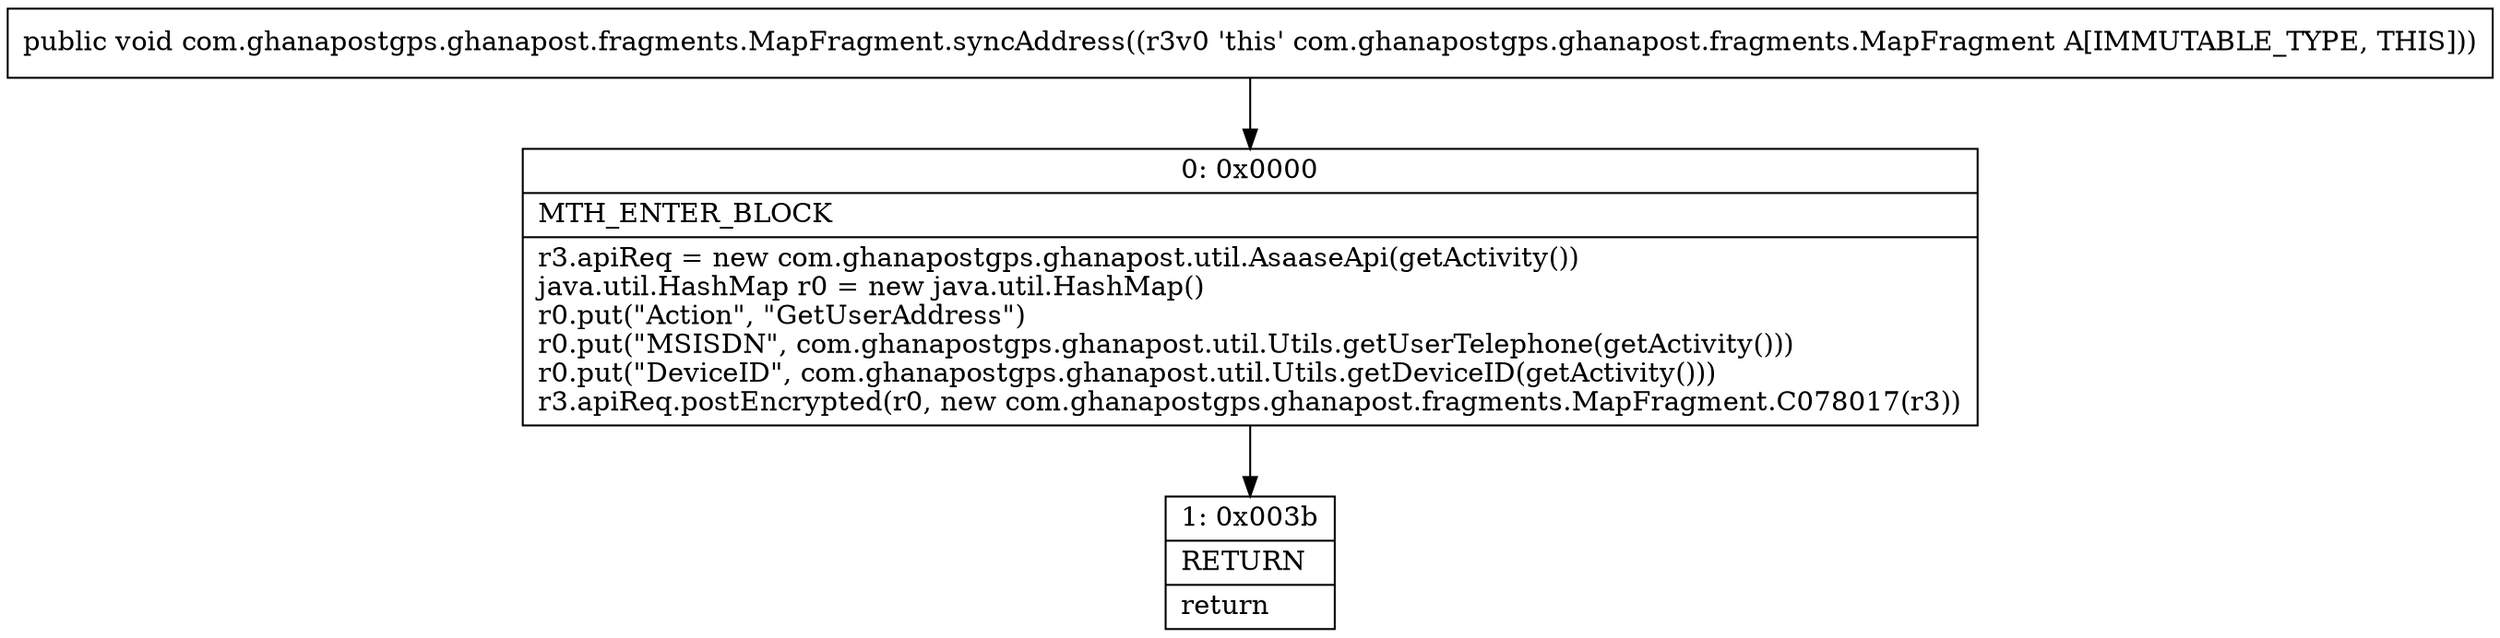 digraph "CFG forcom.ghanapostgps.ghanapost.fragments.MapFragment.syncAddress()V" {
Node_0 [shape=record,label="{0\:\ 0x0000|MTH_ENTER_BLOCK\l|r3.apiReq = new com.ghanapostgps.ghanapost.util.AsaaseApi(getActivity())\ljava.util.HashMap r0 = new java.util.HashMap()\lr0.put(\"Action\", \"GetUserAddress\")\lr0.put(\"MSISDN\", com.ghanapostgps.ghanapost.util.Utils.getUserTelephone(getActivity()))\lr0.put(\"DeviceID\", com.ghanapostgps.ghanapost.util.Utils.getDeviceID(getActivity()))\lr3.apiReq.postEncrypted(r0, new com.ghanapostgps.ghanapost.fragments.MapFragment.C078017(r3))\l}"];
Node_1 [shape=record,label="{1\:\ 0x003b|RETURN\l|return\l}"];
MethodNode[shape=record,label="{public void com.ghanapostgps.ghanapost.fragments.MapFragment.syncAddress((r3v0 'this' com.ghanapostgps.ghanapost.fragments.MapFragment A[IMMUTABLE_TYPE, THIS])) }"];
MethodNode -> Node_0;
Node_0 -> Node_1;
}

